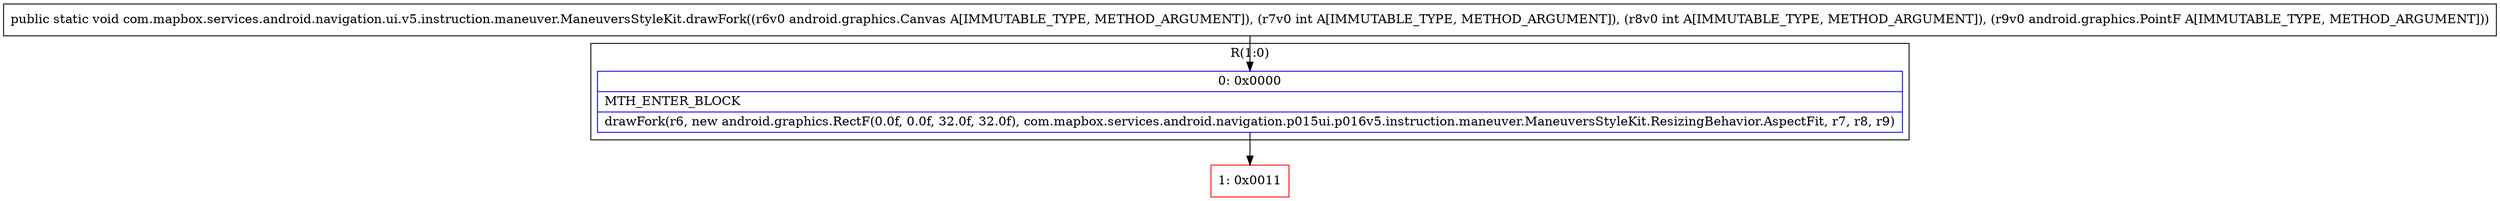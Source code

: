 digraph "CFG forcom.mapbox.services.android.navigation.ui.v5.instruction.maneuver.ManeuversStyleKit.drawFork(Landroid\/graphics\/Canvas;IILandroid\/graphics\/PointF;)V" {
subgraph cluster_Region_1851342758 {
label = "R(1:0)";
node [shape=record,color=blue];
Node_0 [shape=record,label="{0\:\ 0x0000|MTH_ENTER_BLOCK\l|drawFork(r6, new android.graphics.RectF(0.0f, 0.0f, 32.0f, 32.0f), com.mapbox.services.android.navigation.p015ui.p016v5.instruction.maneuver.ManeuversStyleKit.ResizingBehavior.AspectFit, r7, r8, r9)\l}"];
}
Node_1 [shape=record,color=red,label="{1\:\ 0x0011}"];
MethodNode[shape=record,label="{public static void com.mapbox.services.android.navigation.ui.v5.instruction.maneuver.ManeuversStyleKit.drawFork((r6v0 android.graphics.Canvas A[IMMUTABLE_TYPE, METHOD_ARGUMENT]), (r7v0 int A[IMMUTABLE_TYPE, METHOD_ARGUMENT]), (r8v0 int A[IMMUTABLE_TYPE, METHOD_ARGUMENT]), (r9v0 android.graphics.PointF A[IMMUTABLE_TYPE, METHOD_ARGUMENT])) }"];
MethodNode -> Node_0;
Node_0 -> Node_1;
}


